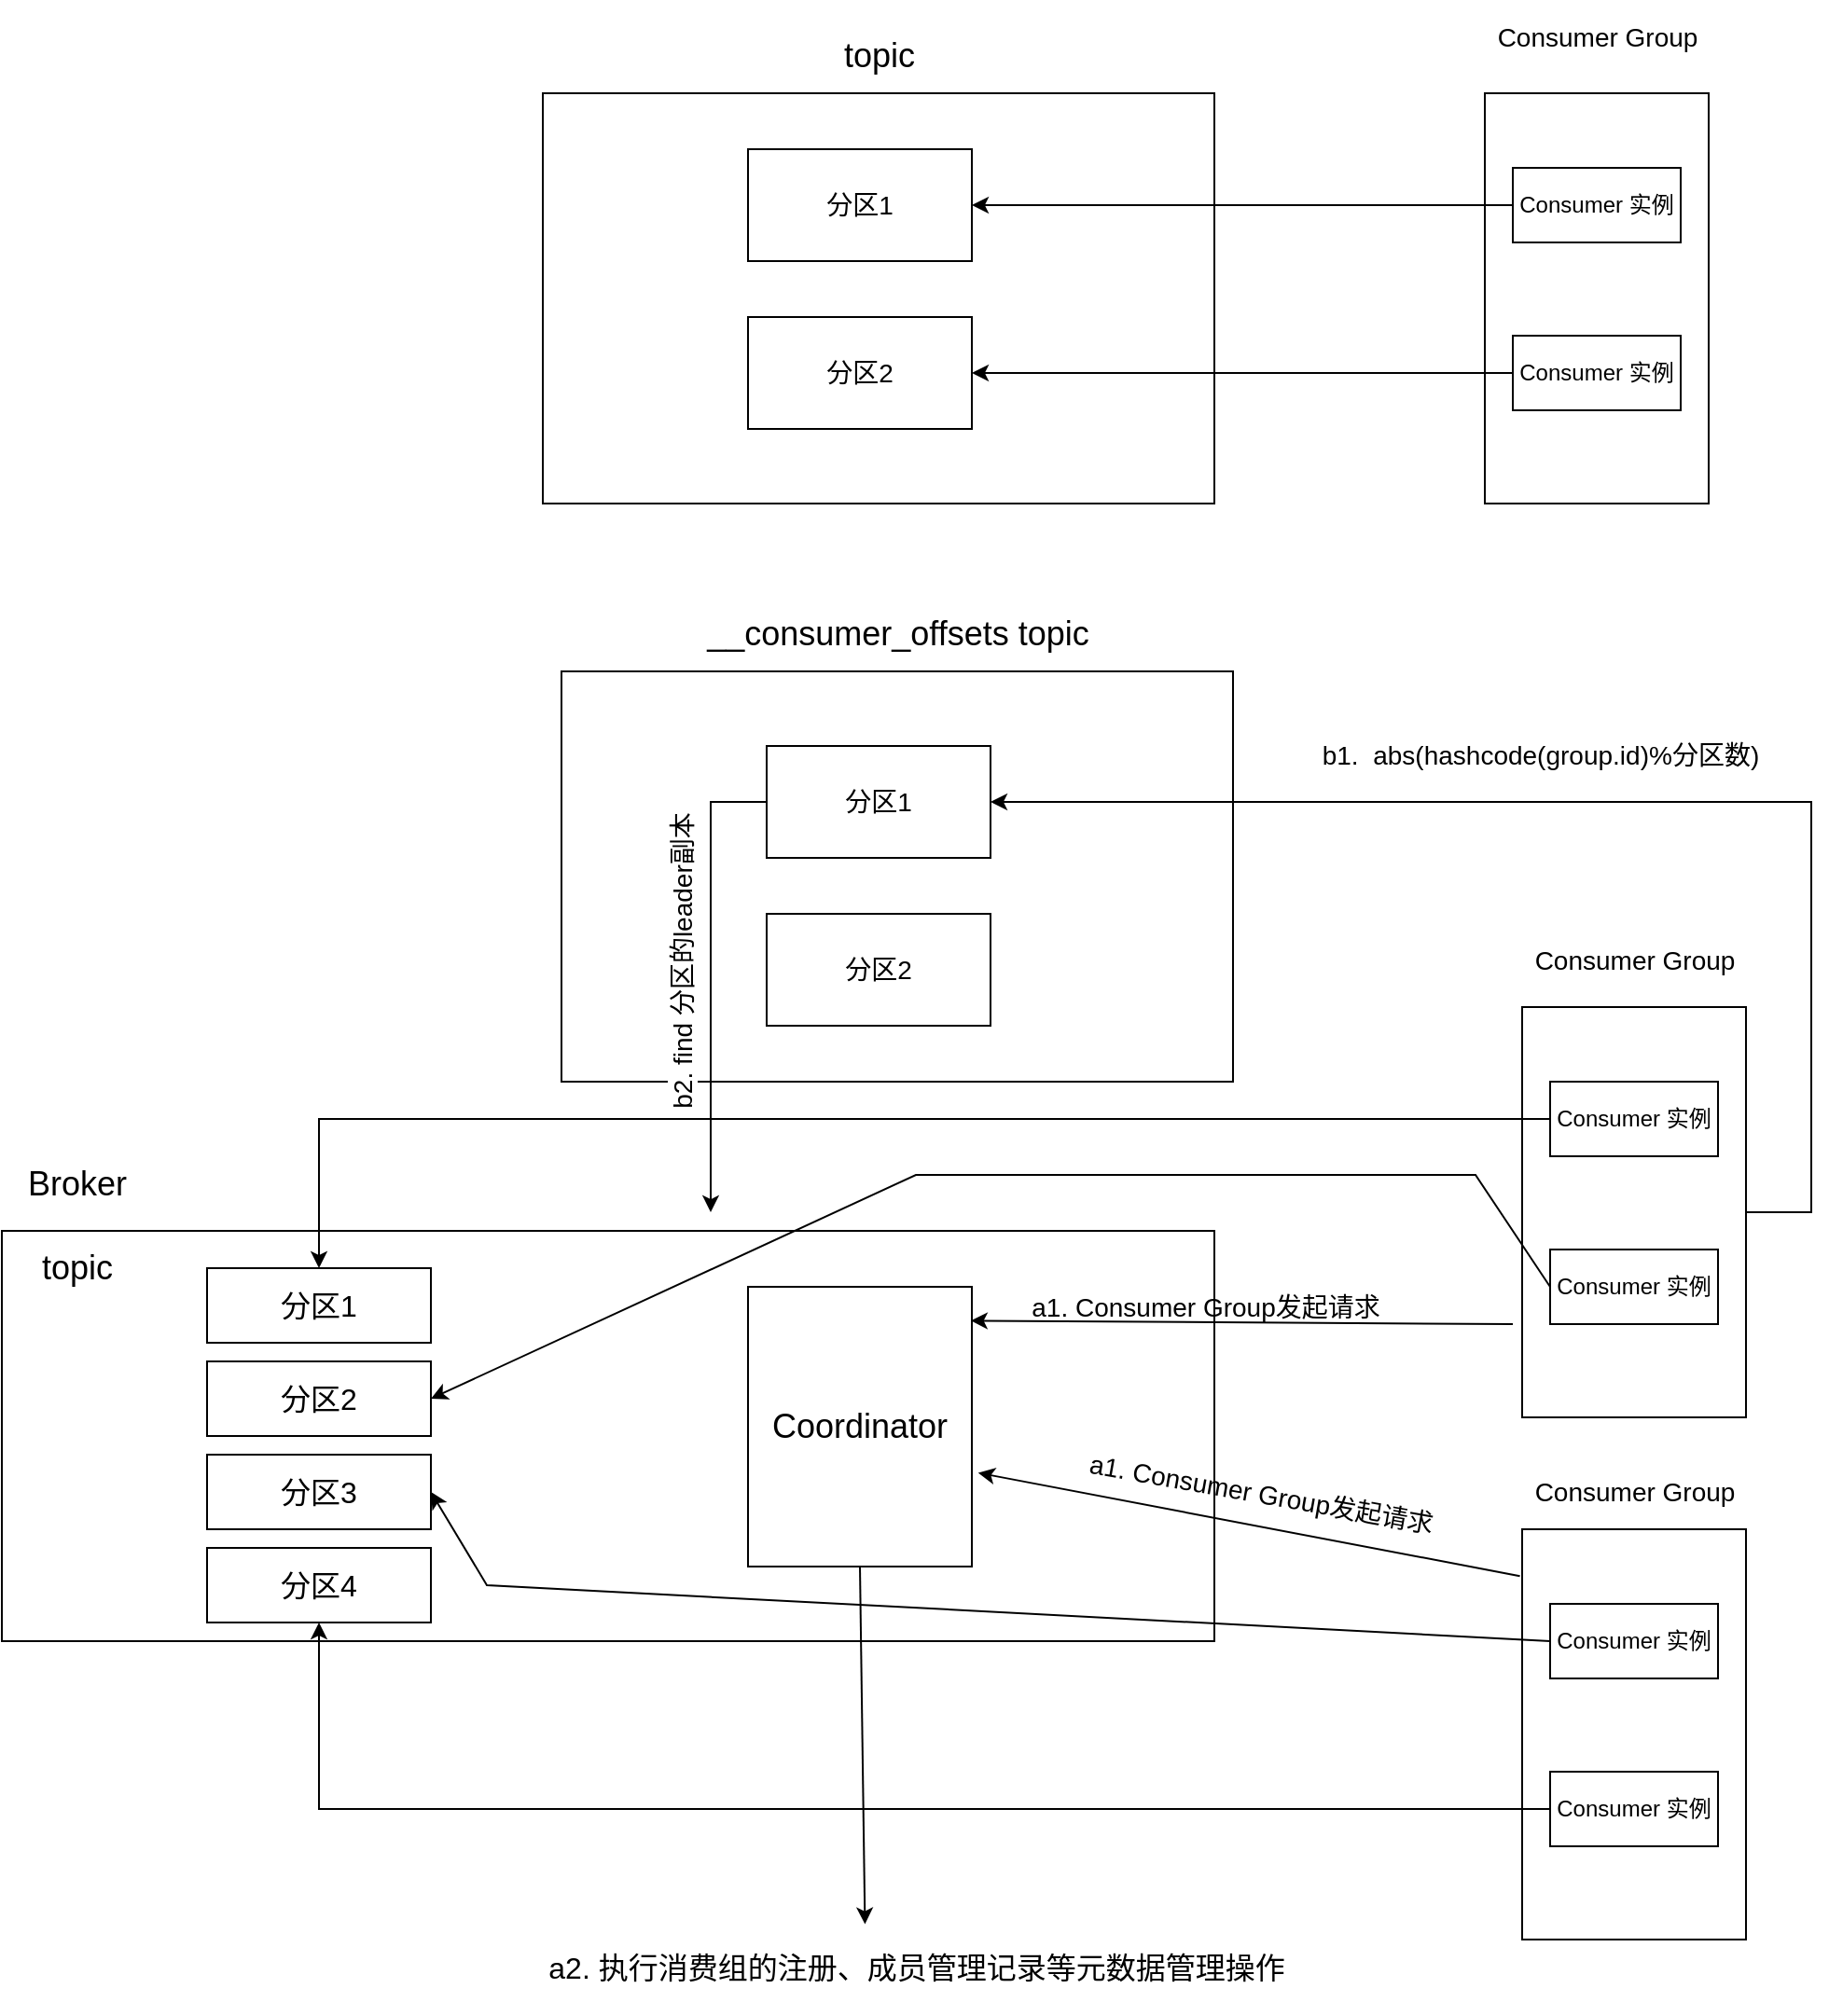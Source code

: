 <mxfile version="20.2.2" type="github">
  <diagram id="HhjXPJS-7uaV8t8p5f1u" name="第 1 页">
    <mxGraphModel dx="1865" dy="579" grid="1" gridSize="10" guides="1" tooltips="1" connect="1" arrows="0" fold="1" page="1" pageScale="1" pageWidth="827" pageHeight="1169" math="0" shadow="0">
      <root>
        <mxCell id="0" />
        <mxCell id="1" parent="0" />
        <mxCell id="7gVdF0R3puTZTDRzPLGD-5" value="" style="rounded=0;whiteSpace=wrap;html=1;" vertex="1" parent="1">
          <mxGeometry x="545" y="100" width="120" height="220" as="geometry" />
        </mxCell>
        <mxCell id="7gVdF0R3puTZTDRzPLGD-1" value="" style="rounded=0;whiteSpace=wrap;html=1;" vertex="1" parent="1">
          <mxGeometry x="40" y="100" width="360" height="220" as="geometry" />
        </mxCell>
        <mxCell id="7gVdF0R3puTZTDRzPLGD-3" value="&lt;span style=&quot;text-align: left;&quot;&gt;Consumer 实例&lt;/span&gt;" style="rounded=0;whiteSpace=wrap;html=1;" vertex="1" parent="1">
          <mxGeometry x="560" y="230" width="90" height="40" as="geometry" />
        </mxCell>
        <mxCell id="7gVdF0R3puTZTDRzPLGD-4" value="&lt;span style=&quot;text-align: left;&quot;&gt;Consumer 实例&lt;/span&gt;" style="rounded=0;whiteSpace=wrap;html=1;" vertex="1" parent="1">
          <mxGeometry x="560" y="140" width="90" height="40" as="geometry" />
        </mxCell>
        <mxCell id="7gVdF0R3puTZTDRzPLGD-6" value="&lt;article data-content=&quot;[{&amp;quot;type&amp;quot;:&amp;quot;block&amp;quot;,&amp;quot;id&amp;quot;:&amp;quot;pvip-1661261883332&amp;quot;,&amp;quot;name&amp;quot;:&amp;quot;paragraph&amp;quot;,&amp;quot;data&amp;quot;:{&amp;quot;version&amp;quot;:1},&amp;quot;nodes&amp;quot;:[{&amp;quot;type&amp;quot;:&amp;quot;text&amp;quot;,&amp;quot;id&amp;quot;:&amp;quot;5fh9-1661261883331&amp;quot;,&amp;quot;leaves&amp;quot;:[{&amp;quot;text&amp;quot;:&amp;quot;Consumer&amp;nbsp;Group&amp;quot;,&amp;quot;marks&amp;quot;:[{&amp;quot;type&amp;quot;:&amp;quot;fontSize&amp;quot;,&amp;quot;value&amp;quot;:18}]}]}],&amp;quot;state&amp;quot;:{}}]&quot;&gt;&lt;div style=&quot;line-height: 1.75; text-align: left;&quot;&gt;&lt;font style=&quot;font-size: 14px;&quot;&gt;Consumer Group&lt;/font&gt;&lt;/div&gt;&lt;/article&gt;" style="text;html=1;resizable=0;autosize=1;align=center;verticalAlign=middle;points=[];fillColor=none;strokeColor=none;rounded=0;" vertex="1" parent="1">
          <mxGeometry x="540" y="50" width="130" height="40" as="geometry" />
        </mxCell>
        <mxCell id="7gVdF0R3puTZTDRzPLGD-8" value="分区1" style="rounded=0;whiteSpace=wrap;html=1;fontSize=14;" vertex="1" parent="1">
          <mxGeometry x="150" y="130" width="120" height="60" as="geometry" />
        </mxCell>
        <mxCell id="7gVdF0R3puTZTDRzPLGD-9" value="分区2" style="rounded=0;whiteSpace=wrap;html=1;fontSize=14;" vertex="1" parent="1">
          <mxGeometry x="150" y="220" width="120" height="60" as="geometry" />
        </mxCell>
        <mxCell id="7gVdF0R3puTZTDRzPLGD-10" value="&lt;font style=&quot;font-size: 18px;&quot;&gt;topic&lt;/font&gt;" style="text;html=1;resizable=0;autosize=1;align=center;verticalAlign=middle;points=[];fillColor=none;strokeColor=none;rounded=0;fontSize=12;" vertex="1" parent="1">
          <mxGeometry x="190" y="60" width="60" height="40" as="geometry" />
        </mxCell>
        <mxCell id="7gVdF0R3puTZTDRzPLGD-11" value="" style="endArrow=classic;html=1;rounded=0;fontSize=18;entryX=1;entryY=0.5;entryDx=0;entryDy=0;exitX=0;exitY=0.5;exitDx=0;exitDy=0;" edge="1" parent="1" source="7gVdF0R3puTZTDRzPLGD-4" target="7gVdF0R3puTZTDRzPLGD-8">
          <mxGeometry width="50" height="50" relative="1" as="geometry">
            <mxPoint x="520" y="160" as="sourcePoint" />
            <mxPoint x="480" y="140" as="targetPoint" />
          </mxGeometry>
        </mxCell>
        <mxCell id="7gVdF0R3puTZTDRzPLGD-12" value="" style="endArrow=classic;html=1;rounded=0;fontSize=18;entryX=1;entryY=0.5;entryDx=0;entryDy=0;exitX=0;exitY=0.5;exitDx=0;exitDy=0;" edge="1" parent="1">
          <mxGeometry width="50" height="50" relative="1" as="geometry">
            <mxPoint x="560" y="250" as="sourcePoint" />
            <mxPoint x="270" y="250" as="targetPoint" />
          </mxGeometry>
        </mxCell>
        <mxCell id="7gVdF0R3puTZTDRzPLGD-13" value="" style="rounded=0;whiteSpace=wrap;html=1;" vertex="1" parent="1">
          <mxGeometry x="565" y="590" width="120" height="220" as="geometry" />
        </mxCell>
        <mxCell id="7gVdF0R3puTZTDRzPLGD-14" value="" style="rounded=0;whiteSpace=wrap;html=1;" vertex="1" parent="1">
          <mxGeometry x="-250" y="710" width="650" height="220" as="geometry" />
        </mxCell>
        <mxCell id="7gVdF0R3puTZTDRzPLGD-15" value="&lt;span style=&quot;text-align: left;&quot;&gt;Consumer 实例&lt;/span&gt;" style="rounded=0;whiteSpace=wrap;html=1;" vertex="1" parent="1">
          <mxGeometry x="580" y="720" width="90" height="40" as="geometry" />
        </mxCell>
        <mxCell id="7gVdF0R3puTZTDRzPLGD-16" value="&lt;span style=&quot;text-align: left;&quot;&gt;Consumer 实例&lt;/span&gt;" style="rounded=0;whiteSpace=wrap;html=1;" vertex="1" parent="1">
          <mxGeometry x="580" y="630" width="90" height="40" as="geometry" />
        </mxCell>
        <mxCell id="7gVdF0R3puTZTDRzPLGD-17" value="&lt;article data-content=&quot;[{&amp;quot;type&amp;quot;:&amp;quot;block&amp;quot;,&amp;quot;id&amp;quot;:&amp;quot;pvip-1661261883332&amp;quot;,&amp;quot;name&amp;quot;:&amp;quot;paragraph&amp;quot;,&amp;quot;data&amp;quot;:{&amp;quot;version&amp;quot;:1},&amp;quot;nodes&amp;quot;:[{&amp;quot;type&amp;quot;:&amp;quot;text&amp;quot;,&amp;quot;id&amp;quot;:&amp;quot;5fh9-1661261883331&amp;quot;,&amp;quot;leaves&amp;quot;:[{&amp;quot;text&amp;quot;:&amp;quot;Consumer&amp;nbsp;Group&amp;quot;,&amp;quot;marks&amp;quot;:[{&amp;quot;type&amp;quot;:&amp;quot;fontSize&amp;quot;,&amp;quot;value&amp;quot;:18}]}]}],&amp;quot;state&amp;quot;:{}}]&quot;&gt;&lt;div style=&quot;line-height: 1.75; text-align: left;&quot;&gt;&lt;font style=&quot;font-size: 14px;&quot;&gt;Consumer Group&lt;/font&gt;&lt;/div&gt;&lt;/article&gt;" style="text;html=1;resizable=0;autosize=1;align=center;verticalAlign=middle;points=[];fillColor=none;strokeColor=none;rounded=0;" vertex="1" parent="1">
          <mxGeometry x="560" y="545" width="130" height="40" as="geometry" />
        </mxCell>
        <mxCell id="7gVdF0R3puTZTDRzPLGD-18" value="&lt;article data-content=&quot;[{&amp;quot;type&amp;quot;:&amp;quot;block&amp;quot;,&amp;quot;id&amp;quot;:&amp;quot;EV1N-1661261909076&amp;quot;,&amp;quot;name&amp;quot;:&amp;quot;paragraph&amp;quot;,&amp;quot;data&amp;quot;:{&amp;quot;version&amp;quot;:1},&amp;quot;nodes&amp;quot;:[{&amp;quot;type&amp;quot;:&amp;quot;text&amp;quot;,&amp;quot;id&amp;quot;:&amp;quot;Siz3-1661261909075&amp;quot;,&amp;quot;leaves&amp;quot;:[{&amp;quot;text&amp;quot;:&amp;quot;Coordinator&amp;quot;,&amp;quot;marks&amp;quot;:[{&amp;quot;type&amp;quot;:&amp;quot;fontSize&amp;quot;,&amp;quot;value&amp;quot;:18}]}]}],&amp;quot;state&amp;quot;:{}}]&quot;&gt;&lt;div style=&quot;line-height: 1.75; text-align: left;&quot;&gt;&lt;span style=&quot;font-size: 18px;&quot;&gt;Coordinator&lt;/span&gt;&lt;/div&gt;&lt;/article&gt;" style="rounded=0;whiteSpace=wrap;html=1;fontSize=14;" vertex="1" parent="1">
          <mxGeometry x="150" y="740" width="120" height="150" as="geometry" />
        </mxCell>
        <mxCell id="7gVdF0R3puTZTDRzPLGD-20" value="&lt;article data-content=&quot;[{&amp;quot;type&amp;quot;:&amp;quot;block&amp;quot;,&amp;quot;id&amp;quot;:&amp;quot;EV1N-1661261909076&amp;quot;,&amp;quot;name&amp;quot;:&amp;quot;paragraph&amp;quot;,&amp;quot;data&amp;quot;:{&amp;quot;version&amp;quot;:1},&amp;quot;nodes&amp;quot;:[{&amp;quot;type&amp;quot;:&amp;quot;text&amp;quot;,&amp;quot;id&amp;quot;:&amp;quot;Siz3-1661261909075&amp;quot;,&amp;quot;leaves&amp;quot;:[{&amp;quot;text&amp;quot;:&amp;quot;Broker&amp;quot;,&amp;quot;marks&amp;quot;:[{&amp;quot;type&amp;quot;:&amp;quot;fontSize&amp;quot;,&amp;quot;value&amp;quot;:18}]}]}],&amp;quot;state&amp;quot;:{}}]&quot;&gt;&lt;div style=&quot;line-height: 1.75; font-size: 14px; text-align: left;&quot;&gt;&lt;span style=&quot;font-size: 18px;&quot;&gt;Broker&lt;/span&gt;&lt;/div&gt;&lt;/article&gt;" style="text;html=1;resizable=0;autosize=1;align=center;verticalAlign=middle;points=[];fillColor=none;strokeColor=none;rounded=0;fontSize=12;" vertex="1" parent="1">
          <mxGeometry x="-250" y="660" width="80" height="50" as="geometry" />
        </mxCell>
        <mxCell id="7gVdF0R3puTZTDRzPLGD-25" value="&lt;article data-content=&quot;[{&amp;quot;type&amp;quot;:&amp;quot;block&amp;quot;,&amp;quot;id&amp;quot;:&amp;quot;EV1N-1661261909076&amp;quot;,&amp;quot;name&amp;quot;:&amp;quot;paragraph&amp;quot;,&amp;quot;data&amp;quot;:{&amp;quot;version&amp;quot;:1},&amp;quot;nodes&amp;quot;:[{&amp;quot;type&amp;quot;:&amp;quot;text&amp;quot;,&amp;quot;id&amp;quot;:&amp;quot;Siz3-1661261909075&amp;quot;,&amp;quot;leaves&amp;quot;:[{&amp;quot;text&amp;quot;:&amp;quot;注册、成员管理记录等元数据管理操作&amp;quot;,&amp;quot;marks&amp;quot;:[{&amp;quot;type&amp;quot;:&amp;quot;fontSize&amp;quot;,&amp;quot;value&amp;quot;:18}]}]}],&amp;quot;state&amp;quot;:{}}]&quot;&gt;&lt;div style=&quot;line-height: 1.75; text-align: left;&quot;&gt;&lt;font style=&quot;font-size: 16px;&quot;&gt;a2. 执行消费组的注册、成员管理记录等元数据管理操作&lt;/font&gt;&lt;/div&gt;&lt;/article&gt;" style="text;html=1;resizable=0;autosize=1;align=center;verticalAlign=middle;points=[];fillColor=none;strokeColor=none;rounded=0;fontSize=18;" vertex="1" parent="1">
          <mxGeometry x="30" y="1080" width="420" height="50" as="geometry" />
        </mxCell>
        <mxCell id="7gVdF0R3puTZTDRzPLGD-27" value="&lt;article data-content=&quot;[{&amp;quot;type&amp;quot;:&amp;quot;block&amp;quot;,&amp;quot;id&amp;quot;:&amp;quot;EV1N-1661261909076&amp;quot;,&amp;quot;name&amp;quot;:&amp;quot;paragraph&amp;quot;,&amp;quot;data&amp;quot;:{&amp;quot;version&amp;quot;:1},&amp;quot;nodes&amp;quot;:[{&amp;quot;type&amp;quot;:&amp;quot;text&amp;quot;,&amp;quot;id&amp;quot;:&amp;quot;Siz3-1661261909075&amp;quot;,&amp;quot;leaves&amp;quot;:[{&amp;quot;text&amp;quot;:&amp;quot;注册、成员管理记录等元数据管理操作&amp;quot;,&amp;quot;marks&amp;quot;:[{&amp;quot;type&amp;quot;:&amp;quot;fontSize&amp;quot;,&amp;quot;value&amp;quot;:18}]}]}],&amp;quot;state&amp;quot;:{}}]&quot;&gt;&lt;div style=&quot;line-height: 1.75; text-align: left;&quot;&gt;&lt;font style=&quot;font-size: 14px;&quot;&gt;&lt;span style=&quot;background-color: initial;&quot;&gt;a1. Consumer Group&lt;/span&gt;发起请求&lt;/font&gt;&lt;/div&gt;&lt;/article&gt;" style="text;html=1;resizable=0;autosize=1;align=center;verticalAlign=middle;points=[];fillColor=none;strokeColor=none;rounded=0;fontSize=18;rotation=0;" vertex="1" parent="1">
          <mxGeometry x="290" y="725" width="210" height="50" as="geometry" />
        </mxCell>
        <mxCell id="7gVdF0R3puTZTDRzPLGD-29" value="" style="endArrow=classic;html=1;rounded=0;fontSize=18;entryX=0.995;entryY=0.121;entryDx=0;entryDy=0;entryPerimeter=0;" edge="1" parent="1" target="7gVdF0R3puTZTDRzPLGD-18">
          <mxGeometry width="50" height="50" relative="1" as="geometry">
            <mxPoint x="560" y="760" as="sourcePoint" />
            <mxPoint x="270" y="770" as="targetPoint" />
          </mxGeometry>
        </mxCell>
        <mxCell id="7gVdF0R3puTZTDRzPLGD-30" value="" style="endArrow=classic;html=1;rounded=0;fontSize=14;entryX=0.435;entryY=0.036;entryDx=0;entryDy=0;entryPerimeter=0;" edge="1" parent="1" target="7gVdF0R3puTZTDRzPLGD-25">
          <mxGeometry width="50" height="50" relative="1" as="geometry">
            <mxPoint x="210" y="890" as="sourcePoint" />
            <mxPoint x="210" y="980" as="targetPoint" />
          </mxGeometry>
        </mxCell>
        <mxCell id="7gVdF0R3puTZTDRzPLGD-32" value="" style="rounded=0;whiteSpace=wrap;html=1;" vertex="1" parent="1">
          <mxGeometry x="50" y="410" width="360" height="220" as="geometry" />
        </mxCell>
        <mxCell id="7gVdF0R3puTZTDRzPLGD-38" value="&lt;font style=&quot;font-size: 18px;&quot;&gt;&lt;span style=&quot;text-align: left; background-color: initial;&quot;&gt;__consumer_offsets&amp;nbsp;&lt;/span&gt;topic&lt;/font&gt;" style="text;html=1;resizable=0;autosize=1;align=center;verticalAlign=middle;points=[];fillColor=none;strokeColor=none;rounded=0;fontSize=12;" vertex="1" parent="1">
          <mxGeometry x="115" y="370" width="230" height="40" as="geometry" />
        </mxCell>
        <mxCell id="7gVdF0R3puTZTDRzPLGD-41" value="分区1" style="rounded=0;whiteSpace=wrap;html=1;fontSize=14;" vertex="1" parent="1">
          <mxGeometry x="160" y="450" width="120" height="60" as="geometry" />
        </mxCell>
        <mxCell id="7gVdF0R3puTZTDRzPLGD-42" value="分区2" style="rounded=0;whiteSpace=wrap;html=1;fontSize=14;" vertex="1" parent="1">
          <mxGeometry x="160" y="540" width="120" height="60" as="geometry" />
        </mxCell>
        <mxCell id="7gVdF0R3puTZTDRzPLGD-43" value="" style="rounded=0;whiteSpace=wrap;html=1;" vertex="1" parent="1">
          <mxGeometry x="565" y="870" width="120" height="220" as="geometry" />
        </mxCell>
        <mxCell id="7gVdF0R3puTZTDRzPLGD-44" value="&lt;span style=&quot;text-align: left;&quot;&gt;Consumer 实例&lt;/span&gt;" style="rounded=0;whiteSpace=wrap;html=1;" vertex="1" parent="1">
          <mxGeometry x="580" y="1000" width="90" height="40" as="geometry" />
        </mxCell>
        <mxCell id="7gVdF0R3puTZTDRzPLGD-45" value="&lt;span style=&quot;text-align: left;&quot;&gt;Consumer 实例&lt;/span&gt;" style="rounded=0;whiteSpace=wrap;html=1;" vertex="1" parent="1">
          <mxGeometry x="580" y="910" width="90" height="40" as="geometry" />
        </mxCell>
        <mxCell id="7gVdF0R3puTZTDRzPLGD-46" value="&lt;article data-content=&quot;[{&amp;quot;type&amp;quot;:&amp;quot;block&amp;quot;,&amp;quot;id&amp;quot;:&amp;quot;pvip-1661261883332&amp;quot;,&amp;quot;name&amp;quot;:&amp;quot;paragraph&amp;quot;,&amp;quot;data&amp;quot;:{&amp;quot;version&amp;quot;:1},&amp;quot;nodes&amp;quot;:[{&amp;quot;type&amp;quot;:&amp;quot;text&amp;quot;,&amp;quot;id&amp;quot;:&amp;quot;5fh9-1661261883331&amp;quot;,&amp;quot;leaves&amp;quot;:[{&amp;quot;text&amp;quot;:&amp;quot;Consumer&amp;nbsp;Group&amp;quot;,&amp;quot;marks&amp;quot;:[{&amp;quot;type&amp;quot;:&amp;quot;fontSize&amp;quot;,&amp;quot;value&amp;quot;:18}]}]}],&amp;quot;state&amp;quot;:{}}]&quot;&gt;&lt;div style=&quot;line-height: 1.75; text-align: left;&quot;&gt;&lt;font style=&quot;font-size: 14px;&quot;&gt;Consumer Group&lt;/font&gt;&lt;/div&gt;&lt;/article&gt;" style="text;html=1;resizable=0;autosize=1;align=center;verticalAlign=middle;points=[];fillColor=none;strokeColor=none;rounded=0;" vertex="1" parent="1">
          <mxGeometry x="560" y="830" width="130" height="40" as="geometry" />
        </mxCell>
        <mxCell id="7gVdF0R3puTZTDRzPLGD-47" value="" style="endArrow=classic;html=1;rounded=0;fontSize=18;exitX=-0.01;exitY=0.114;exitDx=0;exitDy=0;exitPerimeter=0;entryX=1.028;entryY=0.665;entryDx=0;entryDy=0;entryPerimeter=0;" edge="1" parent="1" source="7gVdF0R3puTZTDRzPLGD-43" target="7gVdF0R3puTZTDRzPLGD-18">
          <mxGeometry width="50" height="50" relative="1" as="geometry">
            <mxPoint x="565" y="930" as="sourcePoint" />
            <mxPoint x="270" y="785" as="targetPoint" />
          </mxGeometry>
        </mxCell>
        <mxCell id="7gVdF0R3puTZTDRzPLGD-48" value="&lt;article data-content=&quot;[{&amp;quot;type&amp;quot;:&amp;quot;block&amp;quot;,&amp;quot;id&amp;quot;:&amp;quot;EV1N-1661261909076&amp;quot;,&amp;quot;name&amp;quot;:&amp;quot;paragraph&amp;quot;,&amp;quot;data&amp;quot;:{&amp;quot;version&amp;quot;:1},&amp;quot;nodes&amp;quot;:[{&amp;quot;type&amp;quot;:&amp;quot;text&amp;quot;,&amp;quot;id&amp;quot;:&amp;quot;Siz3-1661261909075&amp;quot;,&amp;quot;leaves&amp;quot;:[{&amp;quot;text&amp;quot;:&amp;quot;注册、成员管理记录等元数据管理操作&amp;quot;,&amp;quot;marks&amp;quot;:[{&amp;quot;type&amp;quot;:&amp;quot;fontSize&amp;quot;,&amp;quot;value&amp;quot;:18}]}]}],&amp;quot;state&amp;quot;:{}}]&quot;&gt;&lt;div style=&quot;line-height: 1.75; text-align: left;&quot;&gt;&lt;font style=&quot;font-size: 14px;&quot;&gt;&lt;span style=&quot;background-color: initial;&quot;&gt;a1. Consumer Group&lt;/span&gt;发起请求&lt;/font&gt;&lt;/div&gt;&lt;/article&gt;" style="text;html=1;resizable=0;autosize=1;align=center;verticalAlign=middle;points=[];fillColor=none;strokeColor=none;rounded=0;fontSize=18;rotation=10;" vertex="1" parent="1">
          <mxGeometry x="320" y="825" width="210" height="50" as="geometry" />
        </mxCell>
        <mxCell id="7gVdF0R3puTZTDRzPLGD-49" value="&lt;font style=&quot;font-size: 18px;&quot;&gt;topic&lt;/font&gt;" style="text;html=1;resizable=0;autosize=1;align=center;verticalAlign=middle;points=[];fillColor=none;strokeColor=none;rounded=0;fontSize=12;" vertex="1" parent="1">
          <mxGeometry x="-240" y="710" width="60" height="40" as="geometry" />
        </mxCell>
        <mxCell id="7gVdF0R3puTZTDRzPLGD-50" value="" style="edgeStyle=none;orthogonalLoop=1;jettySize=auto;html=1;rounded=0;fontSize=14;exitX=1;exitY=0.5;exitDx=0;exitDy=0;" edge="1" parent="1" source="7gVdF0R3puTZTDRzPLGD-13" target="7gVdF0R3puTZTDRzPLGD-41">
          <mxGeometry width="80" relative="1" as="geometry">
            <mxPoint x="625" y="590" as="sourcePoint" />
            <mxPoint x="410" y="480" as="targetPoint" />
            <Array as="points">
              <mxPoint x="720" y="700" />
              <mxPoint x="720" y="480" />
            </Array>
          </mxGeometry>
        </mxCell>
        <mxCell id="7gVdF0R3puTZTDRzPLGD-53" value="&lt;span style=&quot;background-color: rgb(255, 255, 255);&quot;&gt;b1.&amp;nbsp; abs(&lt;/span&gt;&lt;span style=&quot;background-color: rgb(255, 255, 255);&quot;&gt;hashcode(&lt;/span&gt;&lt;span style=&quot;background-color: rgb(255, 255, 255); text-align: left;&quot;&gt;group.id&lt;/span&gt;&lt;span style=&quot;background-color: rgb(255, 255, 255);&quot;&gt;)%分区数&lt;/span&gt;&lt;span style=&quot;background-color: rgb(255, 255, 255);&quot;&gt;)&lt;/span&gt;" style="text;html=1;strokeColor=none;fillColor=none;align=center;verticalAlign=middle;whiteSpace=wrap;rounded=0;fontSize=14;" vertex="1" parent="1">
          <mxGeometry x="450" y="440" width="250" height="30" as="geometry" />
        </mxCell>
        <mxCell id="7gVdF0R3puTZTDRzPLGD-54" value="" style="edgeStyle=none;orthogonalLoop=1;jettySize=auto;html=1;rounded=0;fontSize=14;exitX=0;exitY=0.5;exitDx=0;exitDy=0;" edge="1" parent="1" source="7gVdF0R3puTZTDRzPLGD-41">
          <mxGeometry width="80" relative="1" as="geometry">
            <mxPoint x="30" y="490" as="sourcePoint" />
            <mxPoint x="130" y="700" as="targetPoint" />
            <Array as="points">
              <mxPoint x="130" y="480" />
            </Array>
          </mxGeometry>
        </mxCell>
        <mxCell id="7gVdF0R3puTZTDRzPLGD-55" value="&lt;span style=&quot;background-color: rgb(255, 255, 255);&quot;&gt;b2. find 分区的leader副本&lt;/span&gt;" style="text;html=1;strokeColor=none;fillColor=none;align=center;verticalAlign=middle;whiteSpace=wrap;rounded=0;fontSize=14;rotation=-90;" vertex="1" parent="1">
          <mxGeometry y="550" width="230" height="30" as="geometry" />
        </mxCell>
        <mxCell id="7gVdF0R3puTZTDRzPLGD-56" value="分区1" style="rounded=0;whiteSpace=wrap;html=1;fontSize=16;" vertex="1" parent="1">
          <mxGeometry x="-140" y="730" width="120" height="40" as="geometry" />
        </mxCell>
        <mxCell id="7gVdF0R3puTZTDRzPLGD-57" value="分区2" style="rounded=0;whiteSpace=wrap;html=1;fontSize=16;" vertex="1" parent="1">
          <mxGeometry x="-140" y="780" width="120" height="40" as="geometry" />
        </mxCell>
        <mxCell id="7gVdF0R3puTZTDRzPLGD-58" value="分区3" style="rounded=0;whiteSpace=wrap;html=1;fontSize=16;" vertex="1" parent="1">
          <mxGeometry x="-140" y="830" width="120" height="40" as="geometry" />
        </mxCell>
        <mxCell id="7gVdF0R3puTZTDRzPLGD-59" value="分区4" style="rounded=0;whiteSpace=wrap;html=1;fontSize=16;" vertex="1" parent="1">
          <mxGeometry x="-140" y="880" width="120" height="40" as="geometry" />
        </mxCell>
        <mxCell id="7gVdF0R3puTZTDRzPLGD-60" value="" style="edgeStyle=none;orthogonalLoop=1;jettySize=auto;html=1;rounded=0;fontSize=16;entryX=0.5;entryY=0;entryDx=0;entryDy=0;exitX=0;exitY=0.5;exitDx=0;exitDy=0;" edge="1" parent="1" source="7gVdF0R3puTZTDRzPLGD-16" target="7gVdF0R3puTZTDRzPLGD-56">
          <mxGeometry width="80" relative="1" as="geometry">
            <mxPoint x="320" y="670" as="sourcePoint" />
            <mxPoint x="400" y="670" as="targetPoint" />
            <Array as="points">
              <mxPoint x="-80" y="650" />
            </Array>
          </mxGeometry>
        </mxCell>
        <mxCell id="7gVdF0R3puTZTDRzPLGD-61" value="" style="edgeStyle=none;orthogonalLoop=1;jettySize=auto;html=1;rounded=0;fontSize=16;entryX=1;entryY=0.5;entryDx=0;entryDy=0;exitX=0;exitY=0.5;exitDx=0;exitDy=0;" edge="1" parent="1" source="7gVdF0R3puTZTDRzPLGD-15" target="7gVdF0R3puTZTDRzPLGD-57">
          <mxGeometry width="80" relative="1" as="geometry">
            <mxPoint x="210" y="840" as="sourcePoint" />
            <mxPoint x="290" y="840" as="targetPoint" />
            <Array as="points">
              <mxPoint x="540" y="680" />
              <mxPoint x="240" y="680" />
            </Array>
          </mxGeometry>
        </mxCell>
        <mxCell id="7gVdF0R3puTZTDRzPLGD-62" value="" style="edgeStyle=none;orthogonalLoop=1;jettySize=auto;html=1;rounded=0;fontSize=16;exitX=0;exitY=0.5;exitDx=0;exitDy=0;entryX=0.5;entryY=1;entryDx=0;entryDy=0;" edge="1" parent="1" source="7gVdF0R3puTZTDRzPLGD-44" target="7gVdF0R3puTZTDRzPLGD-59">
          <mxGeometry width="80" relative="1" as="geometry">
            <mxPoint x="210" y="840" as="sourcePoint" />
            <mxPoint x="290" y="840" as="targetPoint" />
            <Array as="points">
              <mxPoint x="-80" y="1020" />
            </Array>
          </mxGeometry>
        </mxCell>
        <mxCell id="7gVdF0R3puTZTDRzPLGD-63" value="" style="edgeStyle=none;orthogonalLoop=1;jettySize=auto;html=1;rounded=0;fontSize=16;entryX=1;entryY=0.5;entryDx=0;entryDy=0;exitX=0;exitY=0.5;exitDx=0;exitDy=0;" edge="1" parent="1" source="7gVdF0R3puTZTDRzPLGD-45" target="7gVdF0R3puTZTDRzPLGD-58">
          <mxGeometry width="80" relative="1" as="geometry">
            <mxPoint x="420" y="980" as="sourcePoint" />
            <mxPoint x="290" y="940" as="targetPoint" />
            <Array as="points">
              <mxPoint x="10" y="900" />
            </Array>
          </mxGeometry>
        </mxCell>
      </root>
    </mxGraphModel>
  </diagram>
</mxfile>
